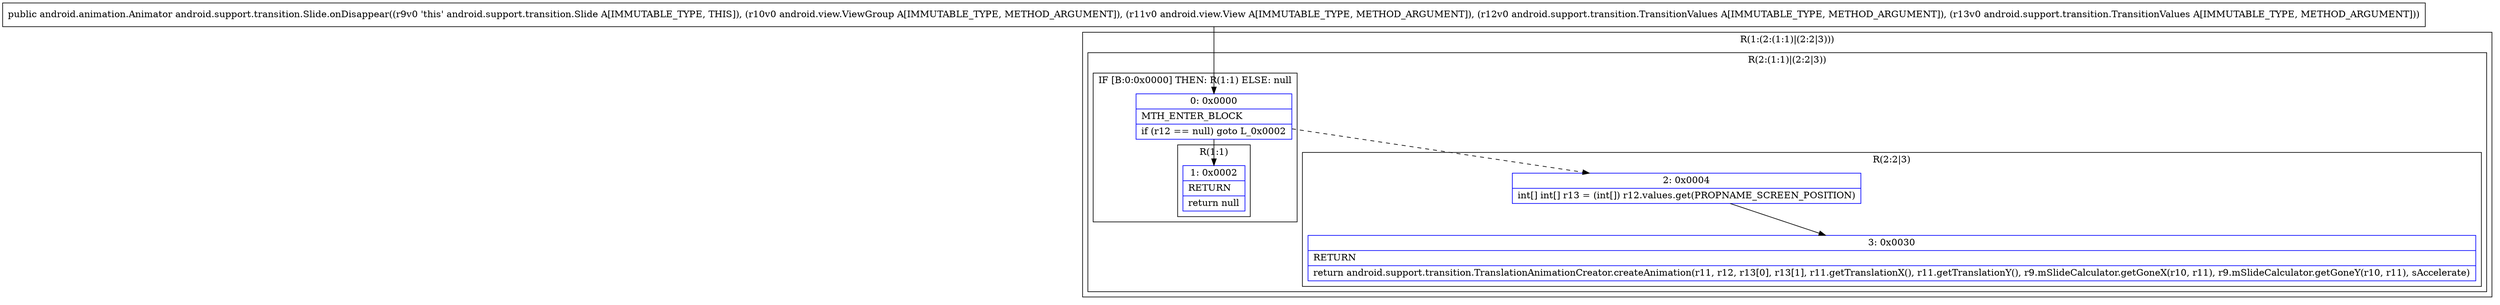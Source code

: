 digraph "CFG forandroid.support.transition.Slide.onDisappear(Landroid\/view\/ViewGroup;Landroid\/view\/View;Landroid\/support\/transition\/TransitionValues;Landroid\/support\/transition\/TransitionValues;)Landroid\/animation\/Animator;" {
subgraph cluster_Region_651950941 {
label = "R(1:(2:(1:1)|(2:2|3)))";
node [shape=record,color=blue];
subgraph cluster_Region_548038262 {
label = "R(2:(1:1)|(2:2|3))";
node [shape=record,color=blue];
subgraph cluster_IfRegion_1022216768 {
label = "IF [B:0:0x0000] THEN: R(1:1) ELSE: null";
node [shape=record,color=blue];
Node_0 [shape=record,label="{0\:\ 0x0000|MTH_ENTER_BLOCK\l|if (r12 == null) goto L_0x0002\l}"];
subgraph cluster_Region_1894244824 {
label = "R(1:1)";
node [shape=record,color=blue];
Node_1 [shape=record,label="{1\:\ 0x0002|RETURN\l|return null\l}"];
}
}
subgraph cluster_Region_538403228 {
label = "R(2:2|3)";
node [shape=record,color=blue];
Node_2 [shape=record,label="{2\:\ 0x0004|int[] int[] r13 = (int[]) r12.values.get(PROPNAME_SCREEN_POSITION)\l}"];
Node_3 [shape=record,label="{3\:\ 0x0030|RETURN\l|return android.support.transition.TranslationAnimationCreator.createAnimation(r11, r12, r13[0], r13[1], r11.getTranslationX(), r11.getTranslationY(), r9.mSlideCalculator.getGoneX(r10, r11), r9.mSlideCalculator.getGoneY(r10, r11), sAccelerate)\l}"];
}
}
}
MethodNode[shape=record,label="{public android.animation.Animator android.support.transition.Slide.onDisappear((r9v0 'this' android.support.transition.Slide A[IMMUTABLE_TYPE, THIS]), (r10v0 android.view.ViewGroup A[IMMUTABLE_TYPE, METHOD_ARGUMENT]), (r11v0 android.view.View A[IMMUTABLE_TYPE, METHOD_ARGUMENT]), (r12v0 android.support.transition.TransitionValues A[IMMUTABLE_TYPE, METHOD_ARGUMENT]), (r13v0 android.support.transition.TransitionValues A[IMMUTABLE_TYPE, METHOD_ARGUMENT])) }"];
MethodNode -> Node_0;
Node_0 -> Node_1;
Node_0 -> Node_2[style=dashed];
Node_2 -> Node_3;
}

